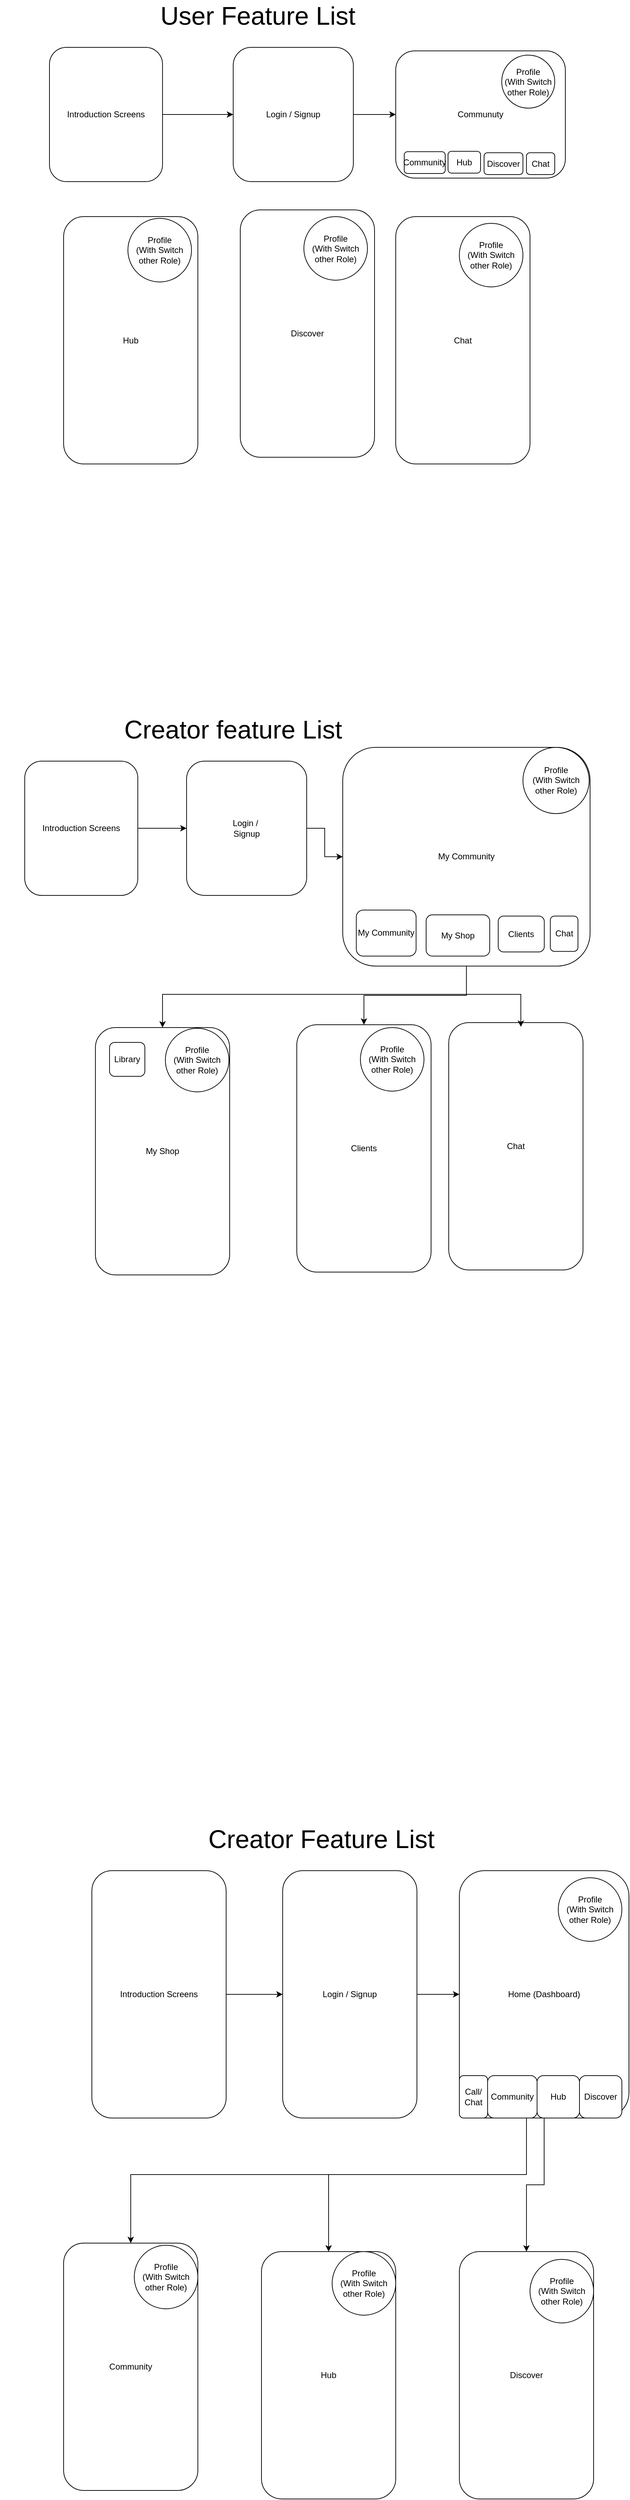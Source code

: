 <mxfile version="24.2.5" type="github">
  <diagram name="Page-1" id="b13H_3sS8UQXDrq0NdWF">
    <mxGraphModel dx="1783" dy="954" grid="1" gridSize="10" guides="1" tooltips="1" connect="1" arrows="1" fold="1" page="1" pageScale="1" pageWidth="850" pageHeight="1100" math="0" shadow="0">
      <root>
        <mxCell id="0" />
        <mxCell id="1" parent="0" />
        <mxCell id="gg7koDfm8abSmysJdb-q-20" value="" style="group" vertex="1" connectable="0" parent="1">
          <mxGeometry x="40" y="20" width="870" height="1793" as="geometry" />
        </mxCell>
        <mxCell id="gg7koDfm8abSmysJdb-q-18" value="" style="group" vertex="1" connectable="0" parent="gg7koDfm8abSmysJdb-q-20">
          <mxGeometry x="560" y="60" width="240" height="180" as="geometry" />
        </mxCell>
        <mxCell id="gg7koDfm8abSmysJdb-q-3" value="Communuty" style="rounded=1;whiteSpace=wrap;html=1;" vertex="1" parent="gg7koDfm8abSmysJdb-q-18">
          <mxGeometry y="5" width="240" height="180" as="geometry" />
        </mxCell>
        <mxCell id="gg7koDfm8abSmysJdb-q-12" value="Community" style="rounded=1;whiteSpace=wrap;html=1;" vertex="1" parent="gg7koDfm8abSmysJdb-q-18">
          <mxGeometry x="12" y="147.6" width="58" height="30.857" as="geometry" />
        </mxCell>
        <mxCell id="gg7koDfm8abSmysJdb-q-13" value="Hub" style="rounded=1;whiteSpace=wrap;html=1;" vertex="1" parent="gg7koDfm8abSmysJdb-q-18">
          <mxGeometry x="74" y="147.086" width="46" height="30.857" as="geometry" />
        </mxCell>
        <mxCell id="gg7koDfm8abSmysJdb-q-14" value="Discover" style="rounded=1;whiteSpace=wrap;html=1;" vertex="1" parent="gg7koDfm8abSmysJdb-q-18">
          <mxGeometry x="125" y="149.143" width="55" height="30.857" as="geometry" />
        </mxCell>
        <mxCell id="gg7koDfm8abSmysJdb-q-15" value="Profile&lt;div&gt;(With Switch other Role)&lt;/div&gt;" style="ellipse;whiteSpace=wrap;html=1;aspect=fixed;" vertex="1" parent="gg7koDfm8abSmysJdb-q-18">
          <mxGeometry x="150" y="11" width="75" height="75" as="geometry" />
        </mxCell>
        <mxCell id="gg7koDfm8abSmysJdb-q-16" value="&lt;span style=&quot;background-color: initial;&quot;&gt;Chat&lt;/span&gt;" style="rounded=1;whiteSpace=wrap;html=1;" vertex="1" parent="gg7koDfm8abSmysJdb-q-18">
          <mxGeometry x="185" y="149.143" width="40" height="30.857" as="geometry" />
        </mxCell>
        <mxCell id="gg7koDfm8abSmysJdb-q-49" value="" style="group" vertex="1" connectable="0" parent="gg7koDfm8abSmysJdb-q-20">
          <mxGeometry x="70" width="680" height="649.5" as="geometry" />
        </mxCell>
        <mxCell id="gg7koDfm8abSmysJdb-q-7" value="" style="edgeStyle=orthogonalEdgeStyle;rounded=0;orthogonalLoop=1;jettySize=auto;html=1;" edge="1" parent="gg7koDfm8abSmysJdb-q-49" source="gg7koDfm8abSmysJdb-q-1" target="gg7koDfm8abSmysJdb-q-2">
          <mxGeometry relative="1" as="geometry" />
        </mxCell>
        <mxCell id="gg7koDfm8abSmysJdb-q-1" value="Introduction Screens" style="rounded=1;whiteSpace=wrap;html=1;" vertex="1" parent="gg7koDfm8abSmysJdb-q-49">
          <mxGeometry y="60" width="160" height="190" as="geometry" />
        </mxCell>
        <mxCell id="gg7koDfm8abSmysJdb-q-8" value="" style="edgeStyle=orthogonalEdgeStyle;rounded=0;orthogonalLoop=1;jettySize=auto;html=1;" edge="1" parent="gg7koDfm8abSmysJdb-q-49" source="gg7koDfm8abSmysJdb-q-2" target="gg7koDfm8abSmysJdb-q-3">
          <mxGeometry relative="1" as="geometry" />
        </mxCell>
        <mxCell id="gg7koDfm8abSmysJdb-q-2" value="Login / Signup" style="rounded=1;whiteSpace=wrap;html=1;" vertex="1" parent="gg7koDfm8abSmysJdb-q-49">
          <mxGeometry x="260" y="60" width="170" height="190" as="geometry" />
        </mxCell>
        <mxCell id="gg7koDfm8abSmysJdb-q-5" value="Hub" style="rounded=1;whiteSpace=wrap;html=1;" vertex="1" parent="gg7koDfm8abSmysJdb-q-49">
          <mxGeometry x="20" y="299.5" width="190" height="350" as="geometry" />
        </mxCell>
        <mxCell id="gg7koDfm8abSmysJdb-q-6" value="Discover" style="rounded=1;whiteSpace=wrap;html=1;" vertex="1" parent="gg7koDfm8abSmysJdb-q-49">
          <mxGeometry x="270" y="290" width="190" height="350" as="geometry" />
        </mxCell>
        <mxCell id="gg7koDfm8abSmysJdb-q-17" value="&lt;font style=&quot;font-size: 36px;&quot;&gt;User Feature List&lt;/font&gt;" style="text;html=1;align=center;verticalAlign=middle;whiteSpace=wrap;rounded=0;" vertex="1" parent="gg7koDfm8abSmysJdb-q-49">
          <mxGeometry x="100" width="390" height="30" as="geometry" />
        </mxCell>
        <mxCell id="gg7koDfm8abSmysJdb-q-21" value="Profile&lt;div&gt;(With Switch other Role)&lt;/div&gt;" style="ellipse;whiteSpace=wrap;html=1;aspect=fixed;" vertex="1" parent="gg7koDfm8abSmysJdb-q-49">
          <mxGeometry x="360" y="299.5" width="90" height="90" as="geometry" />
        </mxCell>
        <mxCell id="gg7koDfm8abSmysJdb-q-22" value="Profile&lt;div&gt;(With Switch other Role)&lt;/div&gt;" style="ellipse;whiteSpace=wrap;html=1;aspect=fixed;" vertex="1" parent="gg7koDfm8abSmysJdb-q-49">
          <mxGeometry x="111" y="302" width="90" height="90" as="geometry" />
        </mxCell>
        <mxCell id="gg7koDfm8abSmysJdb-q-47" value="Chat" style="rounded=1;whiteSpace=wrap;html=1;" vertex="1" parent="gg7koDfm8abSmysJdb-q-49">
          <mxGeometry x="490" y="299.5" width="190" height="350" as="geometry" />
        </mxCell>
        <mxCell id="gg7koDfm8abSmysJdb-q-48" value="Profile&lt;div&gt;(With Switch other Role)&lt;/div&gt;" style="ellipse;whiteSpace=wrap;html=1;aspect=fixed;" vertex="1" parent="gg7koDfm8abSmysJdb-q-49">
          <mxGeometry x="580" y="309" width="90" height="90" as="geometry" />
        </mxCell>
        <mxCell id="gg7koDfm8abSmysJdb-q-56" value="Clients" style="rounded=1;whiteSpace=wrap;html=1;" vertex="1" parent="gg7koDfm8abSmysJdb-q-20">
          <mxGeometry x="420" y="1443" width="190" height="350" as="geometry" />
        </mxCell>
        <mxCell id="gg7koDfm8abSmysJdb-q-24" value="" style="group" vertex="1" connectable="0" parent="1">
          <mxGeometry x="130" y="2600" width="800" height="949" as="geometry" />
        </mxCell>
        <mxCell id="gg7koDfm8abSmysJdb-q-25" value="" style="edgeStyle=orthogonalEdgeStyle;rounded=0;orthogonalLoop=1;jettySize=auto;html=1;" edge="1" parent="gg7koDfm8abSmysJdb-q-24" source="gg7koDfm8abSmysJdb-q-26" target="gg7koDfm8abSmysJdb-q-28">
          <mxGeometry relative="1" as="geometry" />
        </mxCell>
        <mxCell id="gg7koDfm8abSmysJdb-q-26" value="Introduction Screens" style="rounded=1;whiteSpace=wrap;html=1;" vertex="1" parent="gg7koDfm8abSmysJdb-q-24">
          <mxGeometry x="40" y="60" width="190" height="350" as="geometry" />
        </mxCell>
        <mxCell id="gg7koDfm8abSmysJdb-q-27" value="" style="edgeStyle=orthogonalEdgeStyle;rounded=0;orthogonalLoop=1;jettySize=auto;html=1;" edge="1" parent="gg7koDfm8abSmysJdb-q-24" source="gg7koDfm8abSmysJdb-q-28" target="gg7koDfm8abSmysJdb-q-37">
          <mxGeometry relative="1" as="geometry" />
        </mxCell>
        <mxCell id="gg7koDfm8abSmysJdb-q-28" value="Login / Signup" style="rounded=1;whiteSpace=wrap;html=1;" vertex="1" parent="gg7koDfm8abSmysJdb-q-24">
          <mxGeometry x="310" y="60" width="190" height="350" as="geometry" />
        </mxCell>
        <mxCell id="gg7koDfm8abSmysJdb-q-29" style="edgeStyle=orthogonalEdgeStyle;rounded=0;orthogonalLoop=1;jettySize=auto;html=1;entryX=0.5;entryY=0;entryDx=0;entryDy=0;" edge="1" parent="gg7koDfm8abSmysJdb-q-24" source="gg7koDfm8abSmysJdb-q-37" target="gg7koDfm8abSmysJdb-q-32">
          <mxGeometry relative="1" as="geometry">
            <Array as="points">
              <mxPoint x="655" y="490" />
              <mxPoint x="95" y="490" />
            </Array>
          </mxGeometry>
        </mxCell>
        <mxCell id="gg7koDfm8abSmysJdb-q-30" style="edgeStyle=orthogonalEdgeStyle;rounded=0;orthogonalLoop=1;jettySize=auto;html=1;" edge="1" parent="gg7koDfm8abSmysJdb-q-24" source="gg7koDfm8abSmysJdb-q-37" target="gg7koDfm8abSmysJdb-q-33">
          <mxGeometry relative="1" as="geometry">
            <Array as="points">
              <mxPoint x="655" y="490" />
              <mxPoint x="375" y="490" />
            </Array>
          </mxGeometry>
        </mxCell>
        <mxCell id="gg7koDfm8abSmysJdb-q-31" style="edgeStyle=orthogonalEdgeStyle;rounded=0;orthogonalLoop=1;jettySize=auto;html=1;" edge="1" parent="gg7koDfm8abSmysJdb-q-24" source="gg7koDfm8abSmysJdb-q-37" target="gg7koDfm8abSmysJdb-q-34">
          <mxGeometry relative="1" as="geometry" />
        </mxCell>
        <mxCell id="gg7koDfm8abSmysJdb-q-32" value="Community" style="rounded=1;whiteSpace=wrap;html=1;" vertex="1" parent="gg7koDfm8abSmysJdb-q-24">
          <mxGeometry y="587" width="190" height="350" as="geometry" />
        </mxCell>
        <mxCell id="gg7koDfm8abSmysJdb-q-33" value="Hub" style="rounded=1;whiteSpace=wrap;html=1;" vertex="1" parent="gg7koDfm8abSmysJdb-q-24">
          <mxGeometry x="280" y="599" width="190" height="350" as="geometry" />
        </mxCell>
        <mxCell id="gg7koDfm8abSmysJdb-q-34" value="Discover" style="rounded=1;whiteSpace=wrap;html=1;" vertex="1" parent="gg7koDfm8abSmysJdb-q-24">
          <mxGeometry x="560" y="599" width="190" height="350" as="geometry" />
        </mxCell>
        <mxCell id="gg7koDfm8abSmysJdb-q-35" value="&lt;font style=&quot;font-size: 36px;&quot;&gt;Creator Feature List&lt;/font&gt;" style="text;html=1;align=center;verticalAlign=middle;whiteSpace=wrap;rounded=0;" vertex="1" parent="gg7koDfm8abSmysJdb-q-24">
          <mxGeometry x="170" width="390" height="30" as="geometry" />
        </mxCell>
        <mxCell id="gg7koDfm8abSmysJdb-q-36" value="" style="group" vertex="1" connectable="0" parent="gg7koDfm8abSmysJdb-q-24">
          <mxGeometry x="560" y="60" width="240" height="350" as="geometry" />
        </mxCell>
        <mxCell id="gg7koDfm8abSmysJdb-q-37" value="Home (Dashboard)" style="rounded=1;whiteSpace=wrap;html=1;" vertex="1" parent="gg7koDfm8abSmysJdb-q-36">
          <mxGeometry width="240" height="350" as="geometry" />
        </mxCell>
        <mxCell id="gg7koDfm8abSmysJdb-q-38" value="Community" style="rounded=1;whiteSpace=wrap;html=1;" vertex="1" parent="gg7koDfm8abSmysJdb-q-36">
          <mxGeometry x="40" y="290" width="70" height="60" as="geometry" />
        </mxCell>
        <mxCell id="gg7koDfm8abSmysJdb-q-39" value="Hub" style="rounded=1;whiteSpace=wrap;html=1;" vertex="1" parent="gg7koDfm8abSmysJdb-q-36">
          <mxGeometry x="110" y="290" width="60" height="60" as="geometry" />
        </mxCell>
        <mxCell id="gg7koDfm8abSmysJdb-q-40" value="Discover" style="rounded=1;whiteSpace=wrap;html=1;" vertex="1" parent="gg7koDfm8abSmysJdb-q-36">
          <mxGeometry x="170" y="290" width="60" height="60" as="geometry" />
        </mxCell>
        <mxCell id="gg7koDfm8abSmysJdb-q-41" value="Profile&lt;div&gt;(With Switch other Role)&lt;/div&gt;" style="ellipse;whiteSpace=wrap;html=1;aspect=fixed;" vertex="1" parent="gg7koDfm8abSmysJdb-q-36">
          <mxGeometry x="140" y="10" width="90" height="90" as="geometry" />
        </mxCell>
        <mxCell id="gg7koDfm8abSmysJdb-q-42" value="Call/&lt;div&gt;Chat&lt;/div&gt;" style="rounded=1;whiteSpace=wrap;html=1;" vertex="1" parent="gg7koDfm8abSmysJdb-q-36">
          <mxGeometry y="290" width="40" height="60" as="geometry" />
        </mxCell>
        <mxCell id="gg7koDfm8abSmysJdb-q-43" value="Profile&lt;div&gt;(With Switch other Role)&lt;/div&gt;" style="ellipse;whiteSpace=wrap;html=1;aspect=fixed;" vertex="1" parent="gg7koDfm8abSmysJdb-q-24">
          <mxGeometry x="660" y="610" width="90" height="90" as="geometry" />
        </mxCell>
        <mxCell id="gg7koDfm8abSmysJdb-q-44" value="Profile&lt;div&gt;(With Switch other Role)&lt;/div&gt;" style="ellipse;whiteSpace=wrap;html=1;aspect=fixed;" vertex="1" parent="gg7koDfm8abSmysJdb-q-24">
          <mxGeometry x="380" y="599" width="90" height="90" as="geometry" />
        </mxCell>
        <mxCell id="gg7koDfm8abSmysJdb-q-45" value="Profile&lt;div&gt;(With Switch other Role)&lt;/div&gt;" style="ellipse;whiteSpace=wrap;html=1;aspect=fixed;" vertex="1" parent="gg7koDfm8abSmysJdb-q-24">
          <mxGeometry x="100" y="590" width="90" height="90" as="geometry" />
        </mxCell>
        <mxCell id="gg7koDfm8abSmysJdb-q-50" value="" style="group" vertex="1" connectable="0" parent="1">
          <mxGeometry x="75" y="1030" width="800" height="800" as="geometry" />
        </mxCell>
        <mxCell id="gg7koDfm8abSmysJdb-q-51" value="" style="edgeStyle=orthogonalEdgeStyle;rounded=0;orthogonalLoop=1;jettySize=auto;html=1;" edge="1" parent="gg7koDfm8abSmysJdb-q-50" source="gg7koDfm8abSmysJdb-q-52" target="gg7koDfm8abSmysJdb-q-54">
          <mxGeometry relative="1" as="geometry" />
        </mxCell>
        <mxCell id="gg7koDfm8abSmysJdb-q-52" value="Introduction Screens" style="rounded=1;whiteSpace=wrap;html=1;" vertex="1" parent="gg7koDfm8abSmysJdb-q-50">
          <mxGeometry y="60" width="160" height="190" as="geometry" />
        </mxCell>
        <mxCell id="gg7koDfm8abSmysJdb-q-53" value="" style="edgeStyle=orthogonalEdgeStyle;rounded=0;orthogonalLoop=1;jettySize=auto;html=1;" edge="1" parent="gg7koDfm8abSmysJdb-q-50" source="gg7koDfm8abSmysJdb-q-54">
          <mxGeometry relative="1" as="geometry" />
        </mxCell>
        <mxCell id="gg7koDfm8abSmysJdb-q-69" value="" style="edgeStyle=orthogonalEdgeStyle;rounded=0;orthogonalLoop=1;jettySize=auto;html=1;" edge="1" parent="gg7koDfm8abSmysJdb-q-50" source="gg7koDfm8abSmysJdb-q-54" target="gg7koDfm8abSmysJdb-q-63">
          <mxGeometry relative="1" as="geometry" />
        </mxCell>
        <mxCell id="gg7koDfm8abSmysJdb-q-54" value="Login /&amp;nbsp;&lt;div&gt;Signup&lt;/div&gt;" style="rounded=1;whiteSpace=wrap;html=1;" vertex="1" parent="gg7koDfm8abSmysJdb-q-50">
          <mxGeometry x="229" y="60" width="170" height="190" as="geometry" />
        </mxCell>
        <mxCell id="gg7koDfm8abSmysJdb-q-57" value="&lt;font style=&quot;font-size: 36px;&quot;&gt;Creator feature List&lt;/font&gt;" style="text;html=1;align=center;verticalAlign=middle;whiteSpace=wrap;rounded=0;" vertex="1" parent="gg7koDfm8abSmysJdb-q-50">
          <mxGeometry x="100" width="390" height="30" as="geometry" />
        </mxCell>
        <mxCell id="gg7koDfm8abSmysJdb-q-62" value="" style="group" vertex="1" connectable="0" parent="gg7koDfm8abSmysJdb-q-50">
          <mxGeometry x="450" y="30" width="350" height="380" as="geometry" />
        </mxCell>
        <mxCell id="gg7koDfm8abSmysJdb-q-63" value="My Community" style="rounded=1;whiteSpace=wrap;html=1;" vertex="1" parent="gg7koDfm8abSmysJdb-q-62">
          <mxGeometry y="10.56" width="350" height="309.44" as="geometry" />
        </mxCell>
        <mxCell id="gg7koDfm8abSmysJdb-q-64" value="My Community" style="rounded=1;whiteSpace=wrap;html=1;" vertex="1" parent="gg7koDfm8abSmysJdb-q-62">
          <mxGeometry x="19.208" y="240.74" width="84.583" height="65.143" as="geometry" />
        </mxCell>
        <mxCell id="gg7koDfm8abSmysJdb-q-65" value="My Shop" style="rounded=1;whiteSpace=wrap;html=1;" vertex="1" parent="gg7koDfm8abSmysJdb-q-62">
          <mxGeometry x="118" y="247.53" width="90" height="58.35" as="geometry" />
        </mxCell>
        <mxCell id="gg7koDfm8abSmysJdb-q-66" value="Clients" style="rounded=1;whiteSpace=wrap;html=1;" vertex="1" parent="gg7koDfm8abSmysJdb-q-62">
          <mxGeometry x="220" y="249.23" width="65.21" height="50.77" as="geometry" />
        </mxCell>
        <mxCell id="gg7koDfm8abSmysJdb-q-67" value="Profile&lt;div&gt;(With Switch other Role)&lt;/div&gt;" style="ellipse;whiteSpace=wrap;html=1;aspect=fixed;" vertex="1" parent="gg7koDfm8abSmysJdb-q-62">
          <mxGeometry x="255" y="10.56" width="93.75" height="93.75" as="geometry" />
        </mxCell>
        <mxCell id="gg7koDfm8abSmysJdb-q-68" value="&lt;span style=&quot;background-color: initial;&quot;&gt;Chat&lt;/span&gt;" style="rounded=1;whiteSpace=wrap;html=1;" vertex="1" parent="gg7koDfm8abSmysJdb-q-62">
          <mxGeometry x="293.75" y="249.23" width="39.12" height="50" as="geometry" />
        </mxCell>
        <mxCell id="gg7koDfm8abSmysJdb-q-60" value="Chat" style="rounded=1;whiteSpace=wrap;html=1;" vertex="1" parent="gg7koDfm8abSmysJdb-q-50">
          <mxGeometry x="600" y="430" width="190" height="350" as="geometry" />
        </mxCell>
        <mxCell id="gg7koDfm8abSmysJdb-q-58" value="Profile&lt;div&gt;(With Switch other Role)&lt;/div&gt;" style="ellipse;whiteSpace=wrap;html=1;aspect=fixed;" vertex="1" parent="gg7koDfm8abSmysJdb-q-50">
          <mxGeometry x="475" y="437" width="90" height="90" as="geometry" />
        </mxCell>
        <mxCell id="gg7koDfm8abSmysJdb-q-73" style="edgeStyle=orthogonalEdgeStyle;rounded=0;orthogonalLoop=1;jettySize=auto;html=1;entryX=0.537;entryY=0.017;entryDx=0;entryDy=0;entryPerimeter=0;" edge="1" parent="gg7koDfm8abSmysJdb-q-50" source="gg7koDfm8abSmysJdb-q-63" target="gg7koDfm8abSmysJdb-q-60">
          <mxGeometry relative="1" as="geometry" />
        </mxCell>
        <mxCell id="gg7koDfm8abSmysJdb-q-75" value="My Shop" style="rounded=1;whiteSpace=wrap;html=1;" vertex="1" parent="gg7koDfm8abSmysJdb-q-50">
          <mxGeometry x="100" y="437" width="190" height="350" as="geometry" />
        </mxCell>
        <mxCell id="gg7koDfm8abSmysJdb-q-74" value="Library" style="rounded=1;whiteSpace=wrap;html=1;" vertex="1" parent="gg7koDfm8abSmysJdb-q-50">
          <mxGeometry x="120" y="458" width="50" height="47.96" as="geometry" />
        </mxCell>
        <mxCell id="gg7koDfm8abSmysJdb-q-76" value="Profile&lt;div&gt;(With Switch other Role)&lt;/div&gt;" style="ellipse;whiteSpace=wrap;html=1;aspect=fixed;" vertex="1" parent="gg7koDfm8abSmysJdb-q-50">
          <mxGeometry x="199" y="438" width="90" height="90" as="geometry" />
        </mxCell>
        <mxCell id="gg7koDfm8abSmysJdb-q-77" style="edgeStyle=orthogonalEdgeStyle;rounded=0;orthogonalLoop=1;jettySize=auto;html=1;" edge="1" parent="gg7koDfm8abSmysJdb-q-50" source="gg7koDfm8abSmysJdb-q-63" target="gg7koDfm8abSmysJdb-q-75">
          <mxGeometry relative="1" as="geometry">
            <Array as="points">
              <mxPoint x="625" y="390" />
              <mxPoint x="195" y="390" />
            </Array>
          </mxGeometry>
        </mxCell>
        <mxCell id="gg7koDfm8abSmysJdb-q-72" style="edgeStyle=orthogonalEdgeStyle;rounded=0;orthogonalLoop=1;jettySize=auto;html=1;" edge="1" parent="1" source="gg7koDfm8abSmysJdb-q-63" target="gg7koDfm8abSmysJdb-q-56">
          <mxGeometry relative="1" as="geometry" />
        </mxCell>
      </root>
    </mxGraphModel>
  </diagram>
</mxfile>
